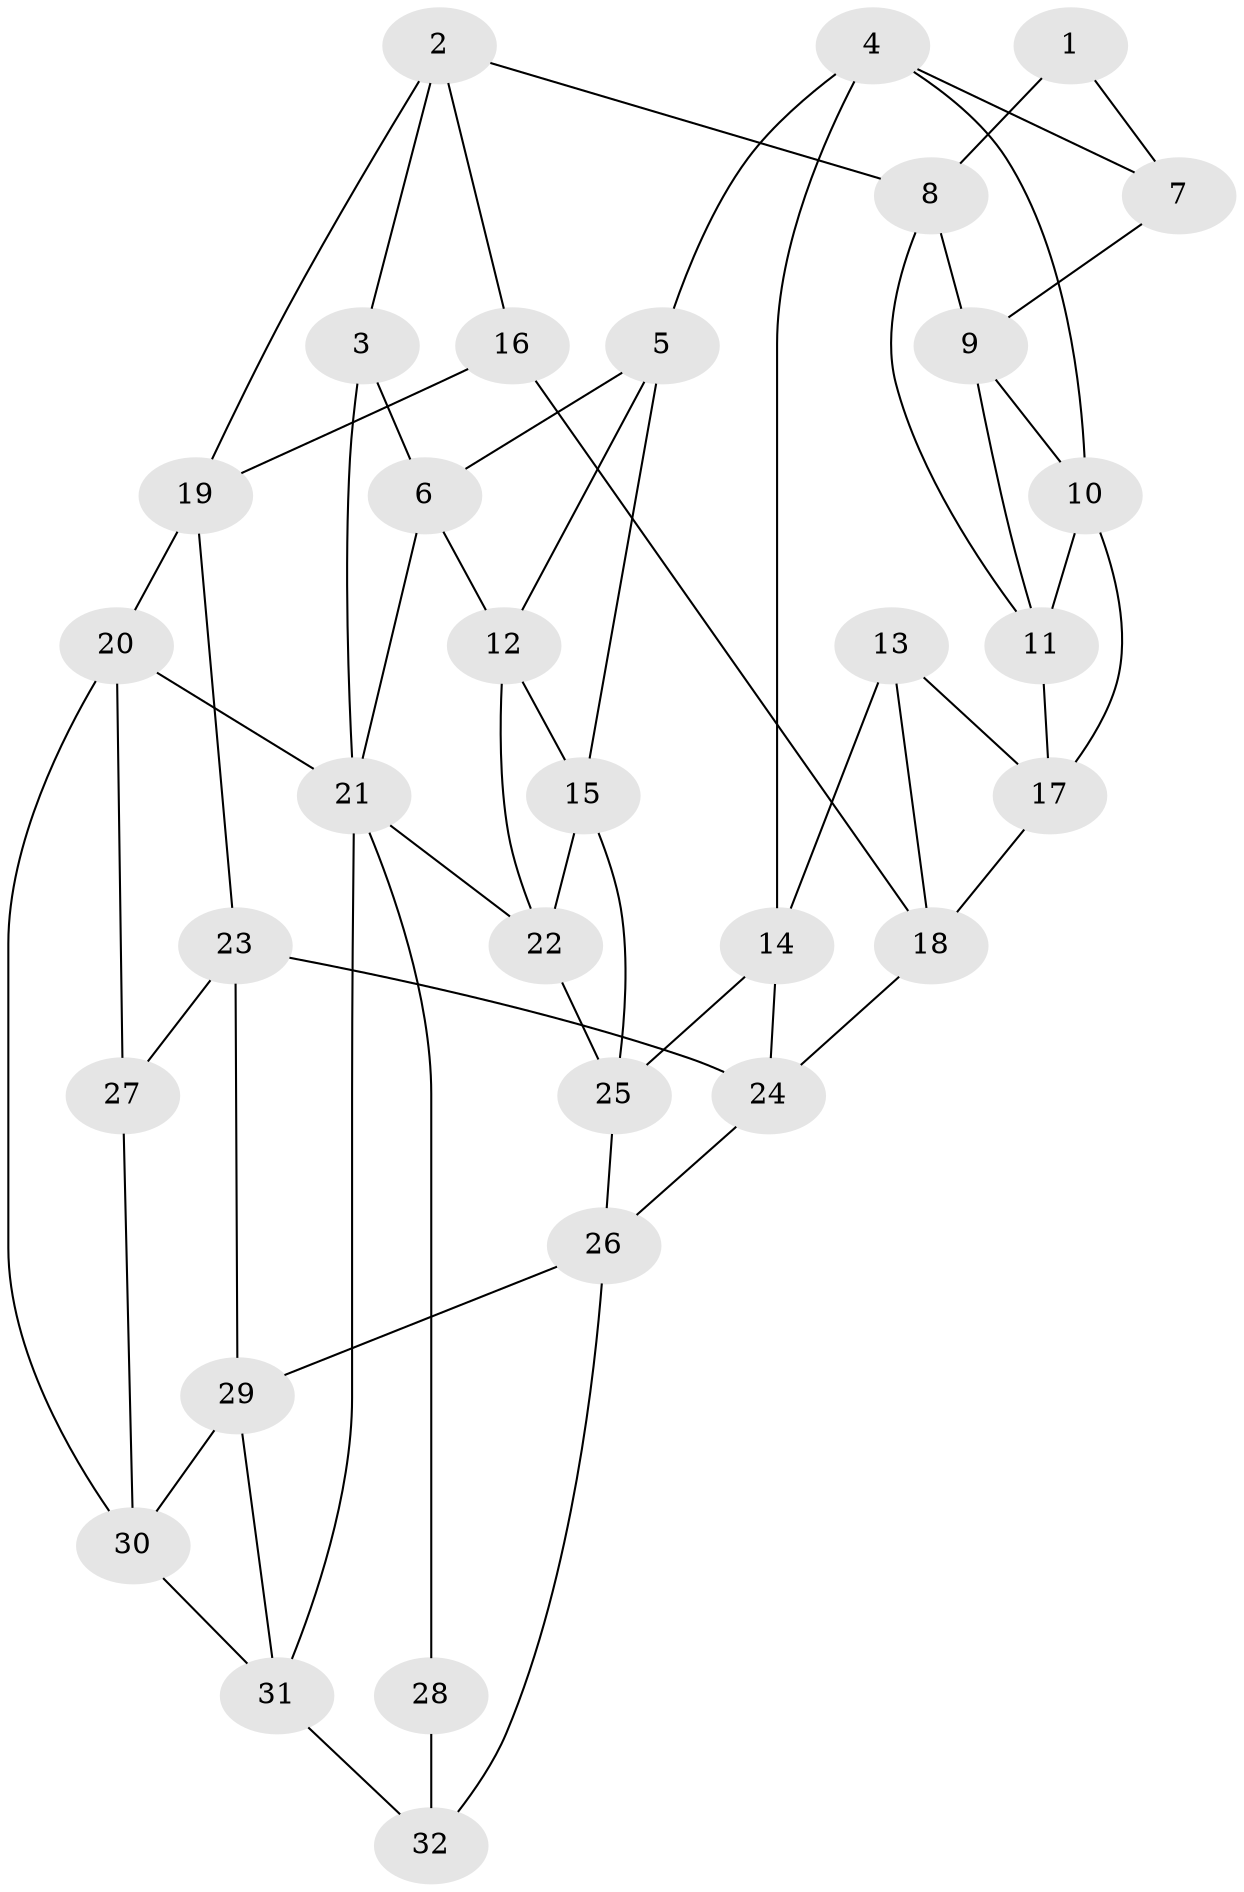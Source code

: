 // original degree distribution, {4: 0.2833333333333333, 5: 0.43333333333333335, 3: 0.03333333333333333, 6: 0.25}
// Generated by graph-tools (version 1.1) at 2025/27/03/09/25 03:27:09]
// undirected, 32 vertices, 60 edges
graph export_dot {
graph [start="1"]
  node [color=gray90,style=filled];
  1;
  2;
  3;
  4;
  5;
  6;
  7;
  8;
  9;
  10;
  11;
  12;
  13;
  14;
  15;
  16;
  17;
  18;
  19;
  20;
  21;
  22;
  23;
  24;
  25;
  26;
  27;
  28;
  29;
  30;
  31;
  32;
  1 -- 7 [weight=1.0];
  1 -- 8 [weight=1.0];
  2 -- 3 [weight=1.0];
  2 -- 8 [weight=1.0];
  2 -- 16 [weight=1.0];
  2 -- 19 [weight=1.0];
  3 -- 6 [weight=2.0];
  3 -- 21 [weight=1.0];
  4 -- 5 [weight=1.0];
  4 -- 7 [weight=1.0];
  4 -- 10 [weight=1.0];
  4 -- 14 [weight=1.0];
  5 -- 6 [weight=1.0];
  5 -- 12 [weight=1.0];
  5 -- 15 [weight=1.0];
  6 -- 12 [weight=1.0];
  6 -- 21 [weight=1.0];
  7 -- 9 [weight=1.0];
  8 -- 9 [weight=1.0];
  8 -- 11 [weight=1.0];
  9 -- 10 [weight=1.0];
  9 -- 11 [weight=1.0];
  10 -- 11 [weight=1.0];
  10 -- 17 [weight=1.0];
  11 -- 17 [weight=1.0];
  12 -- 15 [weight=1.0];
  12 -- 22 [weight=1.0];
  13 -- 14 [weight=1.0];
  13 -- 17 [weight=1.0];
  13 -- 18 [weight=1.0];
  14 -- 24 [weight=1.0];
  14 -- 25 [weight=1.0];
  15 -- 22 [weight=1.0];
  15 -- 25 [weight=1.0];
  16 -- 18 [weight=1.0];
  16 -- 19 [weight=1.0];
  17 -- 18 [weight=1.0];
  18 -- 24 [weight=1.0];
  19 -- 20 [weight=1.0];
  19 -- 23 [weight=1.0];
  20 -- 21 [weight=1.0];
  20 -- 27 [weight=1.0];
  20 -- 30 [weight=1.0];
  21 -- 22 [weight=1.0];
  21 -- 28 [weight=1.0];
  21 -- 31 [weight=1.0];
  22 -- 25 [weight=1.0];
  23 -- 24 [weight=1.0];
  23 -- 27 [weight=1.0];
  23 -- 29 [weight=1.0];
  24 -- 26 [weight=1.0];
  25 -- 26 [weight=1.0];
  26 -- 29 [weight=1.0];
  26 -- 32 [weight=1.0];
  27 -- 30 [weight=1.0];
  28 -- 32 [weight=2.0];
  29 -- 30 [weight=1.0];
  29 -- 31 [weight=1.0];
  30 -- 31 [weight=1.0];
  31 -- 32 [weight=1.0];
}
